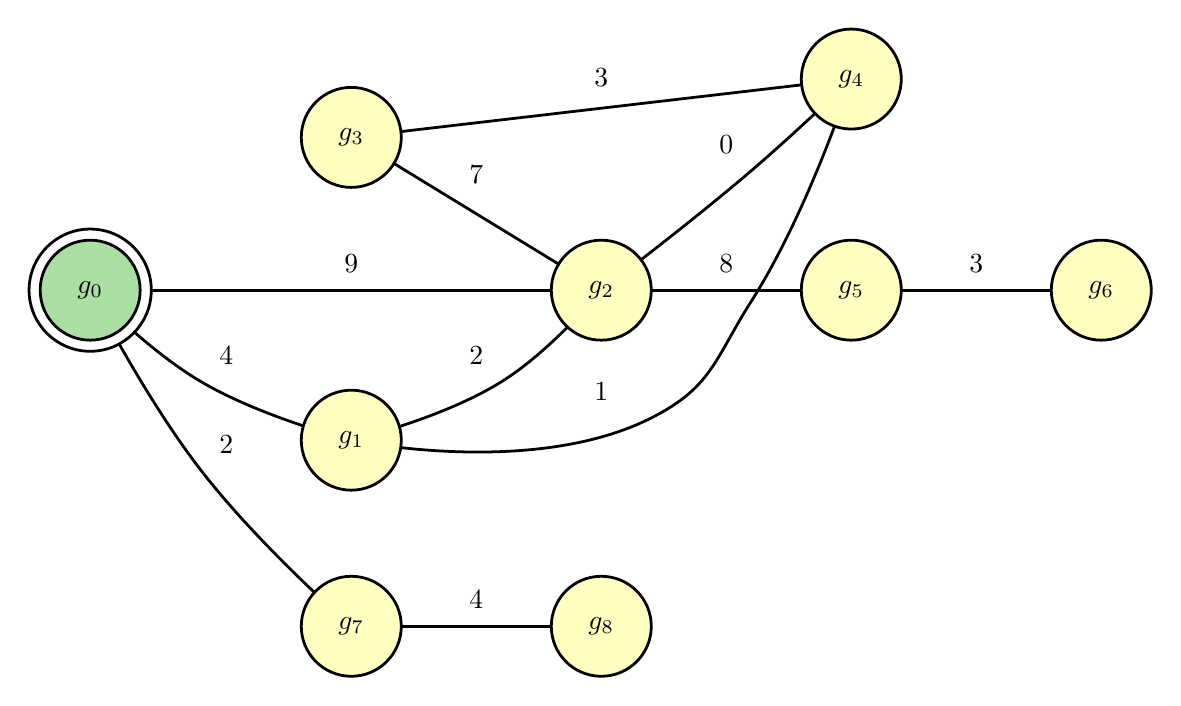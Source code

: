 
\begin{tikzpicture}[>=latex,line join=bevel,]
  \pgfsetlinewidth{1bp}
%%
\pgfsetcolor{black}
  % Edge: g_7 -- g_8
  \draw [] (134.21bp,18bp) .. controls (149.83bp,18bp) and (172.21bp,18bp)  .. (187.81bp,18bp);
  \definecolor{strokecol}{rgb}{0.0,0.0,0.0};
  \pgfsetstrokecolor{strokecol}
  \draw (161bp,27.5bp) node {$4$};
  % Edge: g_0 -- g_1
  \draw [] (38.24bp,123.6bp) .. controls (45.183bp,117.56bp) and (53.613bp,110.92bp)  .. (62bp,106bp) .. controls (73.454bp,99.284bp) and (87.453bp,93.91bp)  .. (98.327bp,90.281bp);
  \draw (71bp,115.5bp) node {$4$};
  % Edge: g_0 -- g_7
  \draw [] (32.52bp,119.51bp) .. controls (40.049bp,106.21bp) and (50.797bp,88.452bp)  .. (62bp,74bp) .. controls (74.578bp,57.775bp) and (91.256bp,41.075bp)  .. (102.73bp,30.184bp);
  \draw (71bp,83.5bp) node {$2$};
  % Edge: g_5 -- g_6
  \draw [] (314.21bp,139bp) .. controls (329.83bp,139bp) and (352.21bp,139bp)  .. (367.81bp,139bp);
  \draw (341bp,148.5bp) node {$3$};
  % Edge: g_0 -- g_2
  \draw [] (44.195bp,139bp) .. controls (80.994bp,139bp) and (153.94bp,139bp)  .. (187.87bp,139bp);
  \draw (116bp,148.5bp) node {$9$};
  % Edge: g_1 -- g_2
  \draw [] (133.8bp,90.072bp) .. controls (144.72bp,93.623bp) and (158.73bp,98.987bp)  .. (170bp,106bp) .. controls (178.64bp,111.37bp) and (187.09bp,118.96bp)  .. (193.63bp,125.5bp);
  \draw (161bp,115.5bp) node {$2$};
  % Edge: g_2 -- g_5
  \draw [] (224.21bp,139bp) .. controls (239.83bp,139bp) and (262.21bp,139bp)  .. (277.81bp,139bp);
  \draw (251bp,148.5bp) node {$8$};
  % Edge: g_2 -- g_4
  \draw [] (220.43bp,150.05bp) .. controls (231.44bp,158.58bp) and (246.88bp,170.79bp)  .. (260bp,182bp) .. controls (267.73bp,188.61bp) and (276.13bp,196.27bp)  .. (282.86bp,202.55bp);
  \draw (251bp,191.5bp) node {$0$};
  % Edge: g_3 -- g_2
  \draw [] (131.68bp,184.42bp) .. controls (148.2bp,174.32bp) and (174.05bp,158.52bp)  .. (190.5bp,148.47bp);
  \draw (161bp,180.5bp) node {$7$};
  % Edge: g_3 -- g_4
  \draw [] (133.92bp,196.09bp) .. controls (168.33bp,200.11bp) and (243.32bp,208.85bp)  .. (277.89bp,212.89bp);
  \draw (206bp,215.5bp) node {$3$};
  % Edge: g_1 -- g_4
  \draw [] (133.93bp,82.306bp) .. controls (156.31bp,79.814bp) and (195.14bp,78.411bp)  .. (224bp,93bp) .. controls (245.94bp,104.09bp) and (246.82bp,114.25bp)  .. (260bp,135bp) .. controls (272.9bp,155.31bp) and (283.59bp,181.03bp)  .. (289.88bp,197.74bp);
  \draw (206bp,102.5bp) node {$1$};
  % Node: g_8
\begin{scope}
  \definecolor{strokecol}{rgb}{0.0,0.0,0.0};
  \pgfsetstrokecolor{strokecol}
  \definecolor{fillcol}{rgb}{1.0,1.0,0.75};
  \pgfsetfillcolor{fillcol}
  \filldraw [opacity=1.0] (206bp,18bp) ellipse (18bp and 18bp);
  \draw (206bp,18bp) node {$g_8$};
\end{scope}
  % Node: g_5
\begin{scope}
  \definecolor{strokecol}{rgb}{0.0,0.0,0.0};
  \pgfsetstrokecolor{strokecol}
  \definecolor{fillcol}{rgb}{1.0,1.0,0.75};
  \pgfsetfillcolor{fillcol}
  \filldraw [opacity=1.0] (296bp,139bp) ellipse (18bp and 18bp);
  \draw (296bp,139bp) node {$g_5$};
\end{scope}
  % Node: g_4
\begin{scope}
  \definecolor{strokecol}{rgb}{0.0,0.0,0.0};
  \pgfsetstrokecolor{strokecol}
  \definecolor{fillcol}{rgb}{1.0,1.0,0.75};
  \pgfsetfillcolor{fillcol}
  \filldraw [opacity=1.0] (296bp,215bp) ellipse (18bp and 18bp);
  \draw (296bp,215bp) node {$g_4$};
\end{scope}
  % Node: g_7
\begin{scope}
  \definecolor{strokecol}{rgb}{0.0,0.0,0.0};
  \pgfsetstrokecolor{strokecol}
  \definecolor{fillcol}{rgb}{1.0,1.0,0.75};
  \pgfsetfillcolor{fillcol}
  \filldraw [opacity=1.0] (116bp,18bp) ellipse (18bp and 18bp);
  \draw (116bp,18bp) node {$g_7$};
\end{scope}
  % Node: g_6
\begin{scope}
  \definecolor{strokecol}{rgb}{0.0,0.0,0.0};
  \pgfsetstrokecolor{strokecol}
  \definecolor{fillcol}{rgb}{1.0,1.0,0.75};
  \pgfsetfillcolor{fillcol}
  \filldraw [opacity=1.0] (386bp,139bp) ellipse (18bp and 18bp);
  \draw (386bp,139bp) node {$g_6$};
\end{scope}
  % Node: g_1
\begin{scope}
  \definecolor{strokecol}{rgb}{0.0,0.0,0.0};
  \pgfsetstrokecolor{strokecol}
  \definecolor{fillcol}{rgb}{1.0,1.0,0.75};
  \pgfsetfillcolor{fillcol}
  \filldraw [opacity=1.0] (116bp,85bp) ellipse (18bp and 18bp);
  \draw (116bp,85bp) node {$g_1$};
\end{scope}
  % Node: g_0
\begin{scope}
  \definecolor{strokecol}{rgb}{0.0,0.0,0.0};
  \pgfsetstrokecolor{strokecol}
  \definecolor{fillcol}{rgb}{0.67,0.87,0.64};
  \pgfsetfillcolor{fillcol}
  \filldraw [opacity=1.0] (22bp,139bp) ellipse (18bp and 18bp);
  \draw (22bp,139bp) ellipse (22bp and 22bp);
  \draw (22bp,139bp) node {$g_0$};
\end{scope}
  % Node: g_3
\begin{scope}
  \definecolor{strokecol}{rgb}{0.0,0.0,0.0};
  \pgfsetstrokecolor{strokecol}
  \definecolor{fillcol}{rgb}{1.0,1.0,0.75};
  \pgfsetfillcolor{fillcol}
  \filldraw [opacity=1.0] (116bp,194bp) ellipse (18bp and 18bp);
  \draw (116bp,194bp) node {$g_3$};
\end{scope}
  % Node: g_2
\begin{scope}
  \definecolor{strokecol}{rgb}{0.0,0.0,0.0};
  \pgfsetstrokecolor{strokecol}
  \definecolor{fillcol}{rgb}{1.0,1.0,0.75};
  \pgfsetfillcolor{fillcol}
  \filldraw [opacity=1.0] (206bp,139bp) ellipse (18bp and 18bp);
  \draw (206bp,139bp) node {$g_2$};
\end{scope}
%
\end{tikzpicture}
